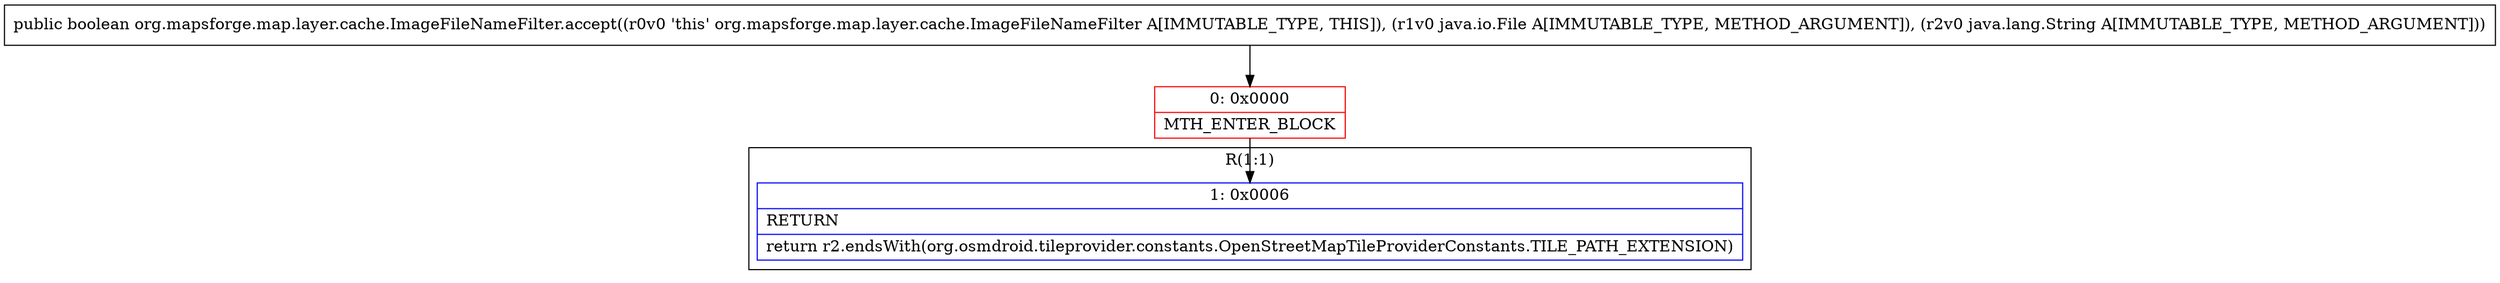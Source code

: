 digraph "CFG fororg.mapsforge.map.layer.cache.ImageFileNameFilter.accept(Ljava\/io\/File;Ljava\/lang\/String;)Z" {
subgraph cluster_Region_1347256451 {
label = "R(1:1)";
node [shape=record,color=blue];
Node_1 [shape=record,label="{1\:\ 0x0006|RETURN\l|return r2.endsWith(org.osmdroid.tileprovider.constants.OpenStreetMapTileProviderConstants.TILE_PATH_EXTENSION)\l}"];
}
Node_0 [shape=record,color=red,label="{0\:\ 0x0000|MTH_ENTER_BLOCK\l}"];
MethodNode[shape=record,label="{public boolean org.mapsforge.map.layer.cache.ImageFileNameFilter.accept((r0v0 'this' org.mapsforge.map.layer.cache.ImageFileNameFilter A[IMMUTABLE_TYPE, THIS]), (r1v0 java.io.File A[IMMUTABLE_TYPE, METHOD_ARGUMENT]), (r2v0 java.lang.String A[IMMUTABLE_TYPE, METHOD_ARGUMENT])) }"];
MethodNode -> Node_0;
Node_0 -> Node_1;
}

